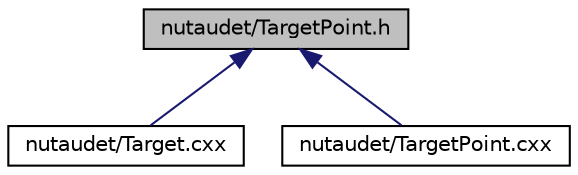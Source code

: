 digraph "nutaudet/TargetPoint.h"
{
 // LATEX_PDF_SIZE
  edge [fontname="Helvetica",fontsize="10",labelfontname="Helvetica",labelfontsize="10"];
  node [fontname="Helvetica",fontsize="10",shape=record];
  Node1 [label="nutaudet/TargetPoint.h",height=0.2,width=0.4,color="black", fillcolor="grey75", style="filled", fontcolor="black",tooltip=" "];
  Node1 -> Node2 [dir="back",color="midnightblue",fontsize="10",style="solid",fontname="Helvetica"];
  Node2 [label="nutaudet/Target.cxx",height=0.2,width=0.4,color="black", fillcolor="white", style="filled",URL="$Target_8cxx.html",tooltip=" "];
  Node1 -> Node3 [dir="back",color="midnightblue",fontsize="10",style="solid",fontname="Helvetica"];
  Node3 [label="nutaudet/TargetPoint.cxx",height=0.2,width=0.4,color="black", fillcolor="white", style="filled",URL="$TargetPoint_8cxx.html",tooltip=" "];
}
